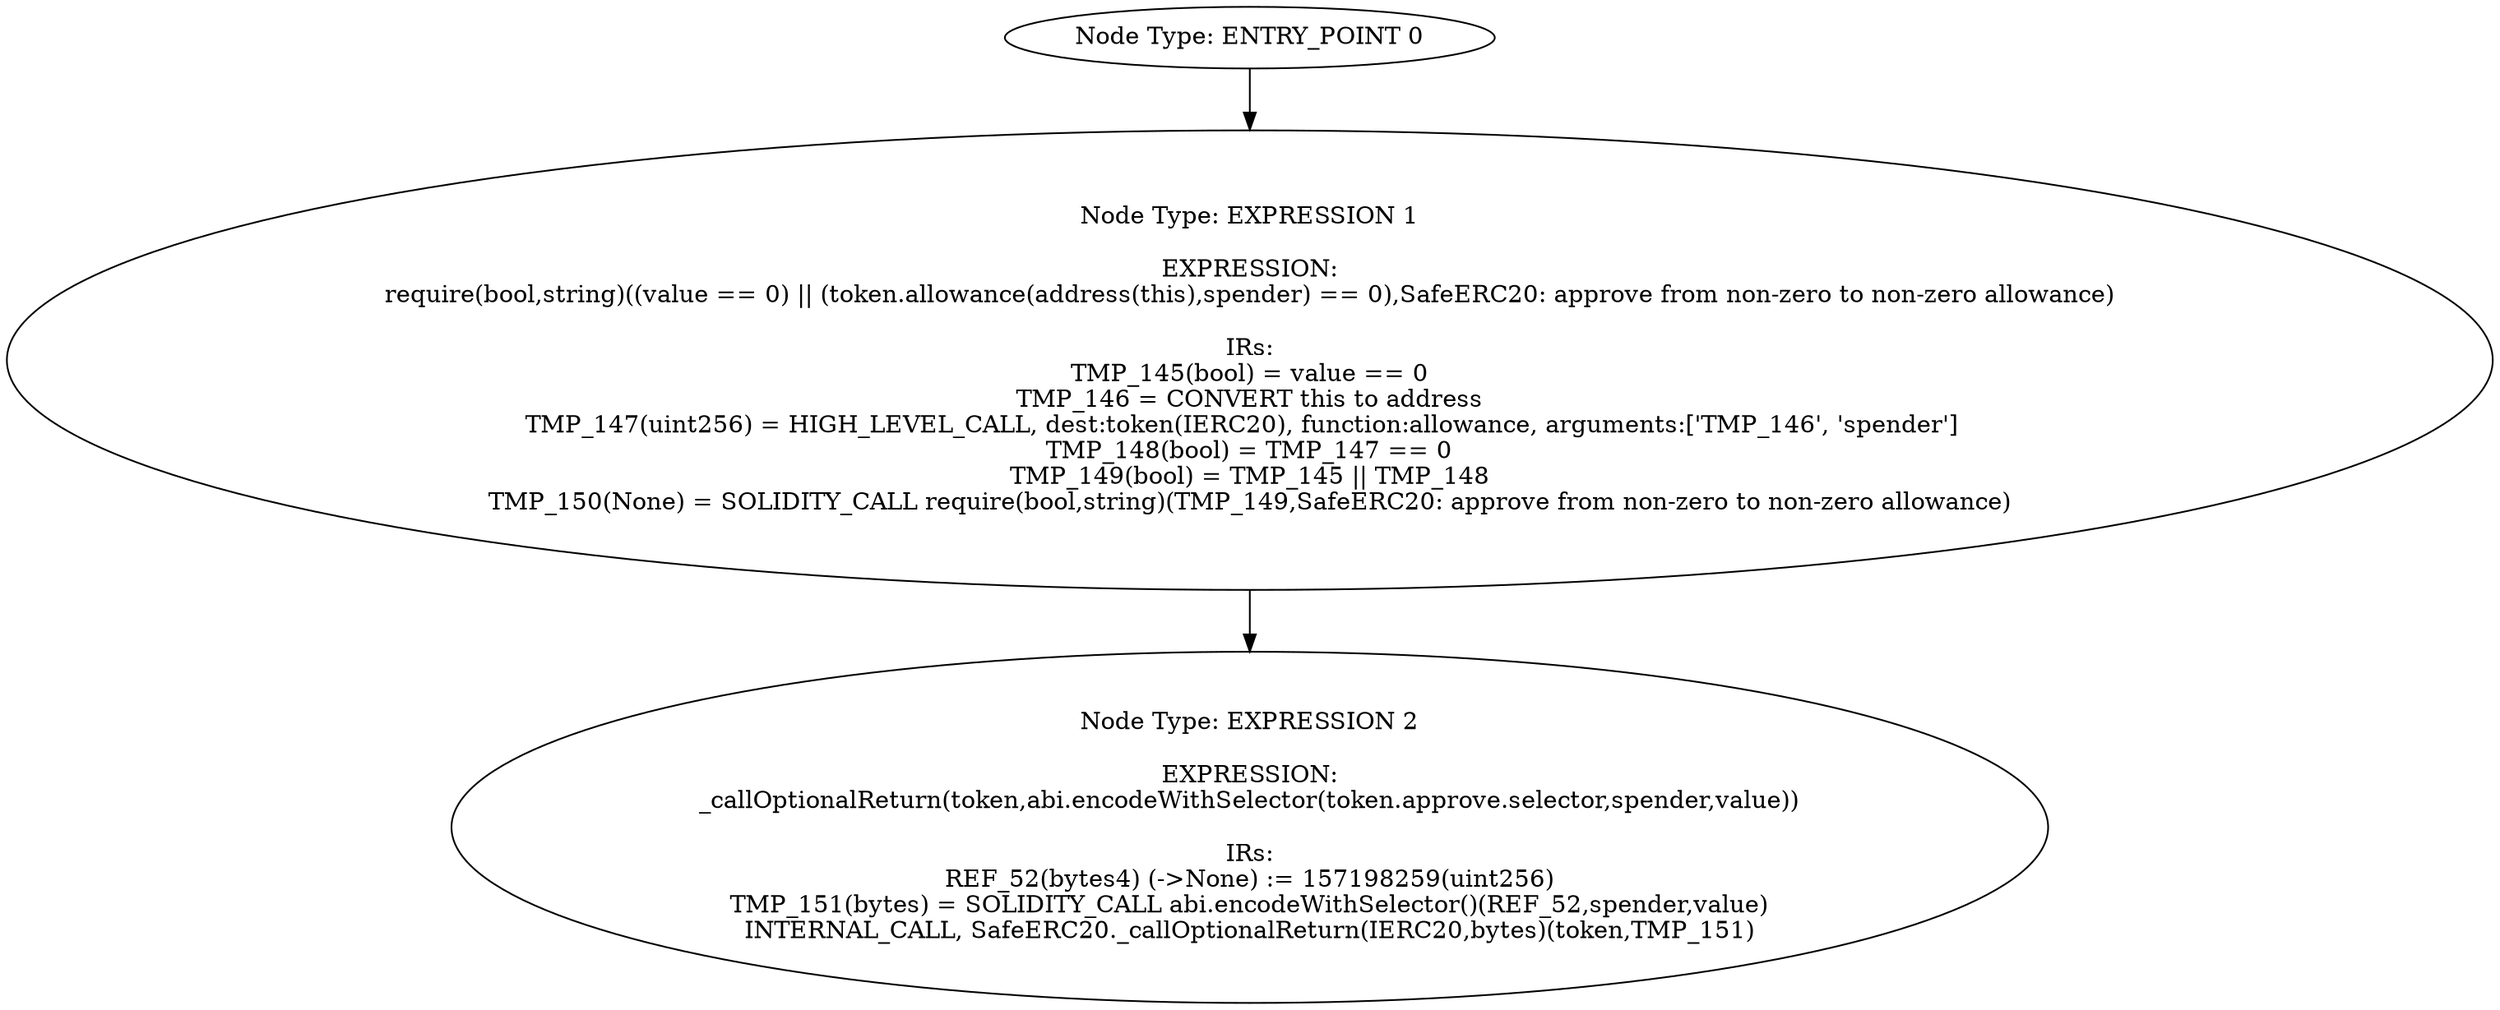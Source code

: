 digraph{
0[label="Node Type: ENTRY_POINT 0
"];
0->1;
1[label="Node Type: EXPRESSION 1

EXPRESSION:
require(bool,string)((value == 0) || (token.allowance(address(this),spender) == 0),SafeERC20: approve from non-zero to non-zero allowance)

IRs:
TMP_145(bool) = value == 0
TMP_146 = CONVERT this to address
TMP_147(uint256) = HIGH_LEVEL_CALL, dest:token(IERC20), function:allowance, arguments:['TMP_146', 'spender']  
TMP_148(bool) = TMP_147 == 0
TMP_149(bool) = TMP_145 || TMP_148
TMP_150(None) = SOLIDITY_CALL require(bool,string)(TMP_149,SafeERC20: approve from non-zero to non-zero allowance)"];
1->2;
2[label="Node Type: EXPRESSION 2

EXPRESSION:
_callOptionalReturn(token,abi.encodeWithSelector(token.approve.selector,spender,value))

IRs:
REF_52(bytes4) (->None) := 157198259(uint256)
TMP_151(bytes) = SOLIDITY_CALL abi.encodeWithSelector()(REF_52,spender,value)
INTERNAL_CALL, SafeERC20._callOptionalReturn(IERC20,bytes)(token,TMP_151)"];
}
